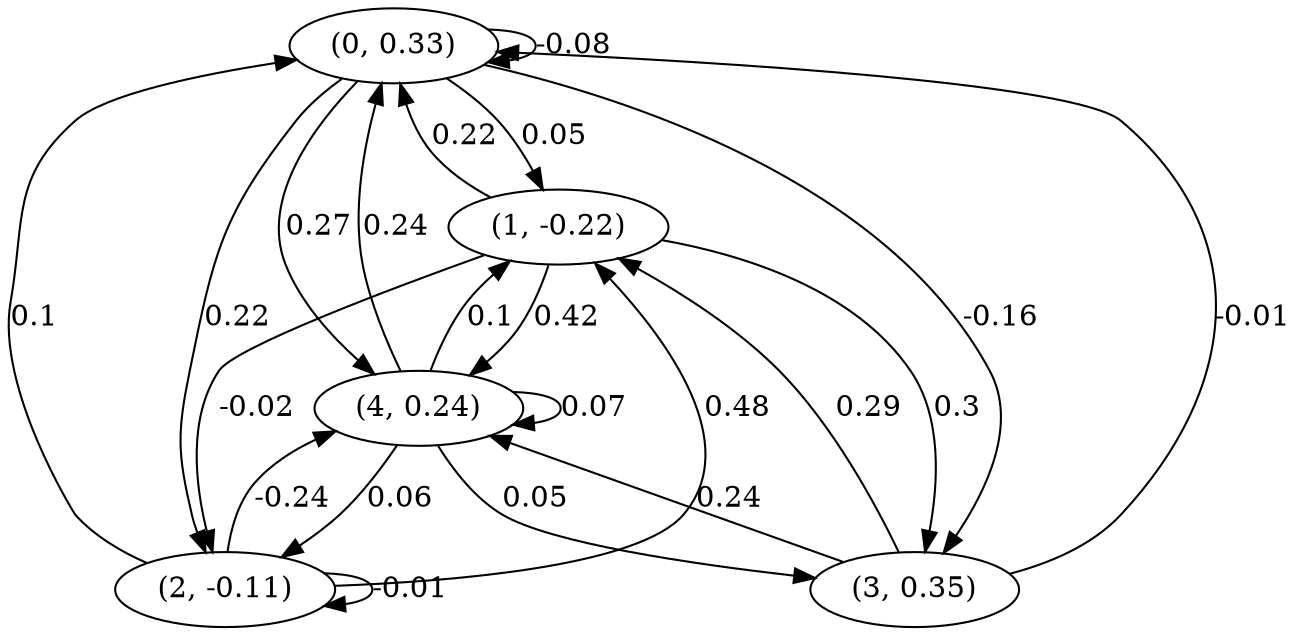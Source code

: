 digraph {
    0 [ label = "(0, 0.33)" ]
    1 [ label = "(1, -0.22)" ]
    2 [ label = "(2, -0.11)" ]
    3 [ label = "(3, 0.35)" ]
    4 [ label = "(4, 0.24)" ]
    0 -> 0 [ label = "-0.08" ]
    2 -> 2 [ label = "-0.01" ]
    4 -> 4 [ label = "0.07" ]
    1 -> 0 [ label = "0.22" ]
    2 -> 0 [ label = "0.1" ]
    3 -> 0 [ label = "-0.01" ]
    4 -> 0 [ label = "0.24" ]
    0 -> 1 [ label = "0.05" ]
    2 -> 1 [ label = "0.48" ]
    3 -> 1 [ label = "0.29" ]
    4 -> 1 [ label = "0.1" ]
    0 -> 2 [ label = "0.22" ]
    1 -> 2 [ label = "-0.02" ]
    4 -> 2 [ label = "0.06" ]
    0 -> 3 [ label = "-0.16" ]
    1 -> 3 [ label = "0.3" ]
    4 -> 3 [ label = "0.05" ]
    0 -> 4 [ label = "0.27" ]
    1 -> 4 [ label = "0.42" ]
    2 -> 4 [ label = "-0.24" ]
    3 -> 4 [ label = "0.24" ]
}

